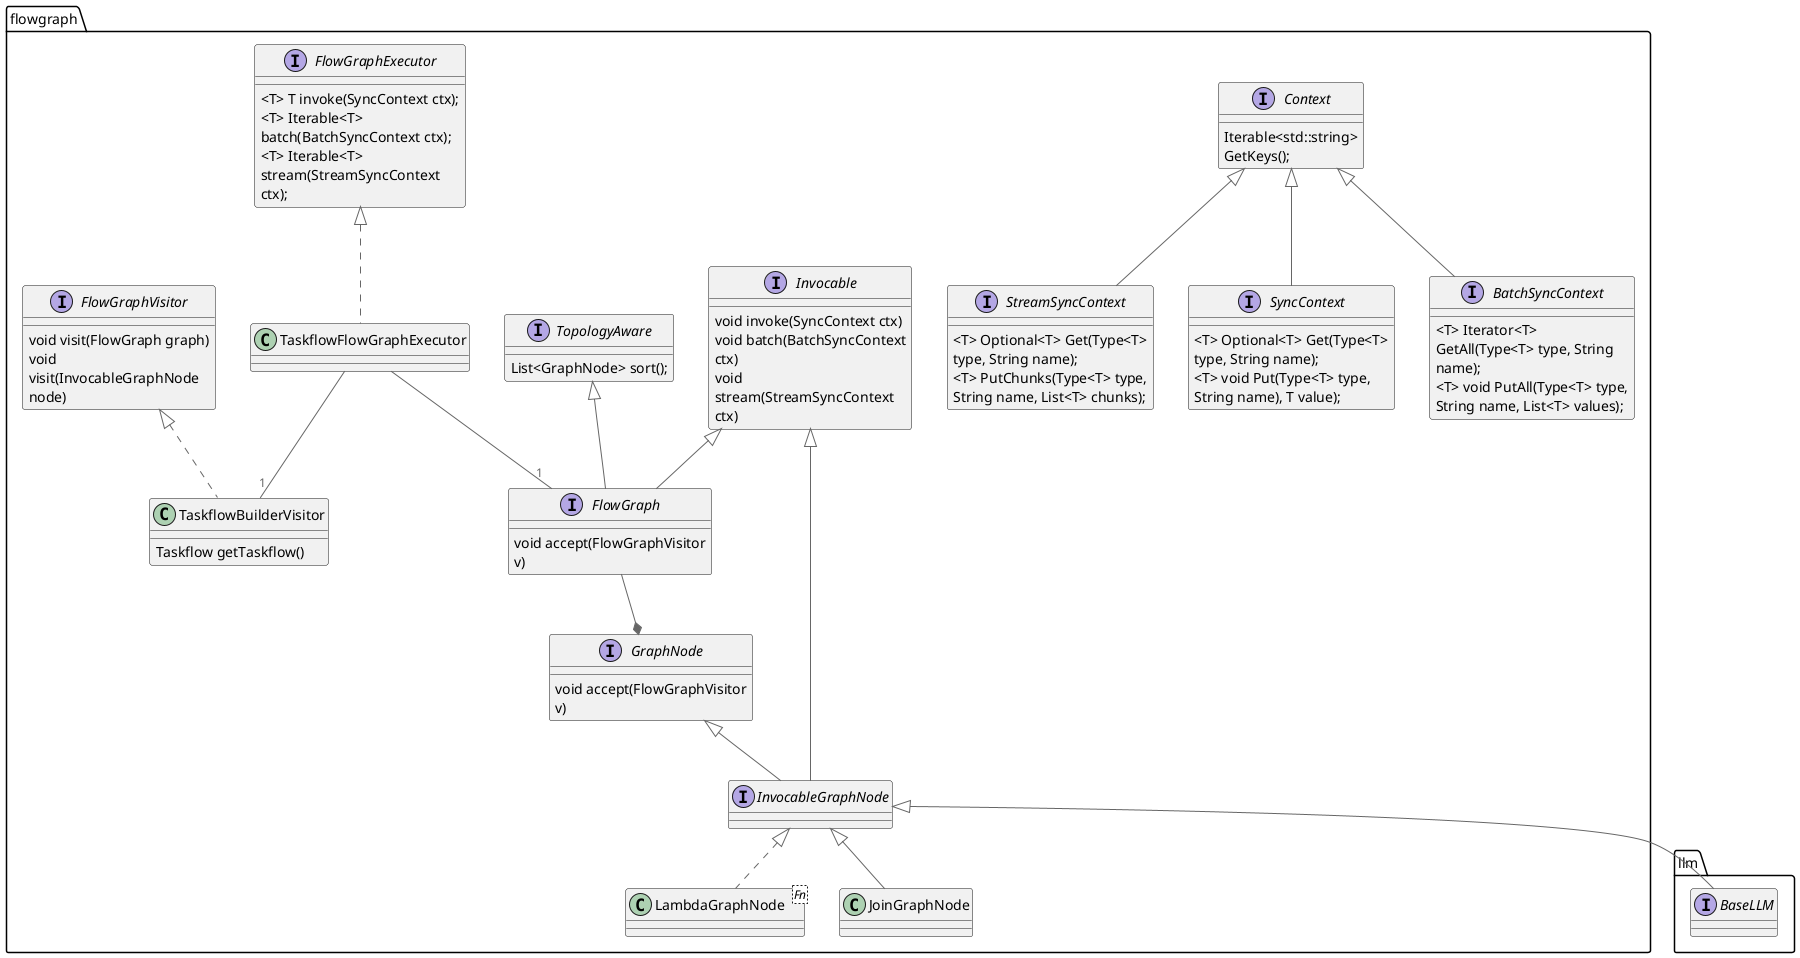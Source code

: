 @startuml
!include  <C4/C4_Context.puml>

package flowgraph {

interface Context {
    Iterable<std::string> GetKeys();
}

interface SyncContext extends Context {
    <T> Optional<T> Get(Type<T> type, String name);
    <T> void Put(Type<T> type, String name), T value);
}


interface BatchSyncContext extends Context {
    <T> Iterator<T> GetAll(Type<T> type, String name);
    <T> void PutAll(Type<T> type, String name, List<T> values);
}


interface StreamSyncContext extends Context {
    <T> Optional<T> Get(Type<T> type, String name);
    <T> PutChunks(Type<T> type, String name, List<T> chunks);
}


interface TopologyAware {
    List<GraphNode> sort();
}

interface FlowGraph extends TopologyAware, Invocable {
    void accept(FlowGraphVisitor v)
}

interface GraphNode {
    void accept(FlowGraphVisitor v)
}

interface Invocable {
    void invoke(SyncContext ctx)
    void batch(BatchSyncContext ctx)
    void stream(StreamSyncContext ctx)
}

interface InvocableGraphNode extends GraphNode, Invocable


class LambdaGraphNode<Fn> implements InvocableGraphNode

class JoinGraphNode extends InvocableGraphNode

FlowGraph --* GraphNode

interface FlowGraphVisitor {
    void visit(FlowGraph graph)
    void visit(InvocableGraphNode node)
}

class TaskflowBuilderVisitor implements FlowGraphVisitor {
    Taskflow getTaskflow()
}

interface FlowGraphExecutor {
    <T> T invoke(SyncContext ctx);
    <T> Iterable<T> batch(BatchSyncContext ctx);
    <T> Iterable<T> stream(StreamSyncContext ctx);
}


class TaskflowFlowGraphExecutor implements FlowGraphExecutor {
}

}

TaskflowFlowGraphExecutor --  "1" TaskflowBuilderVisitor
TaskflowFlowGraphExecutor -- "1" FlowGraph



package llm {
    interface BaseLLM extends flowgraph.InvocableGraphNode
}




@enduml